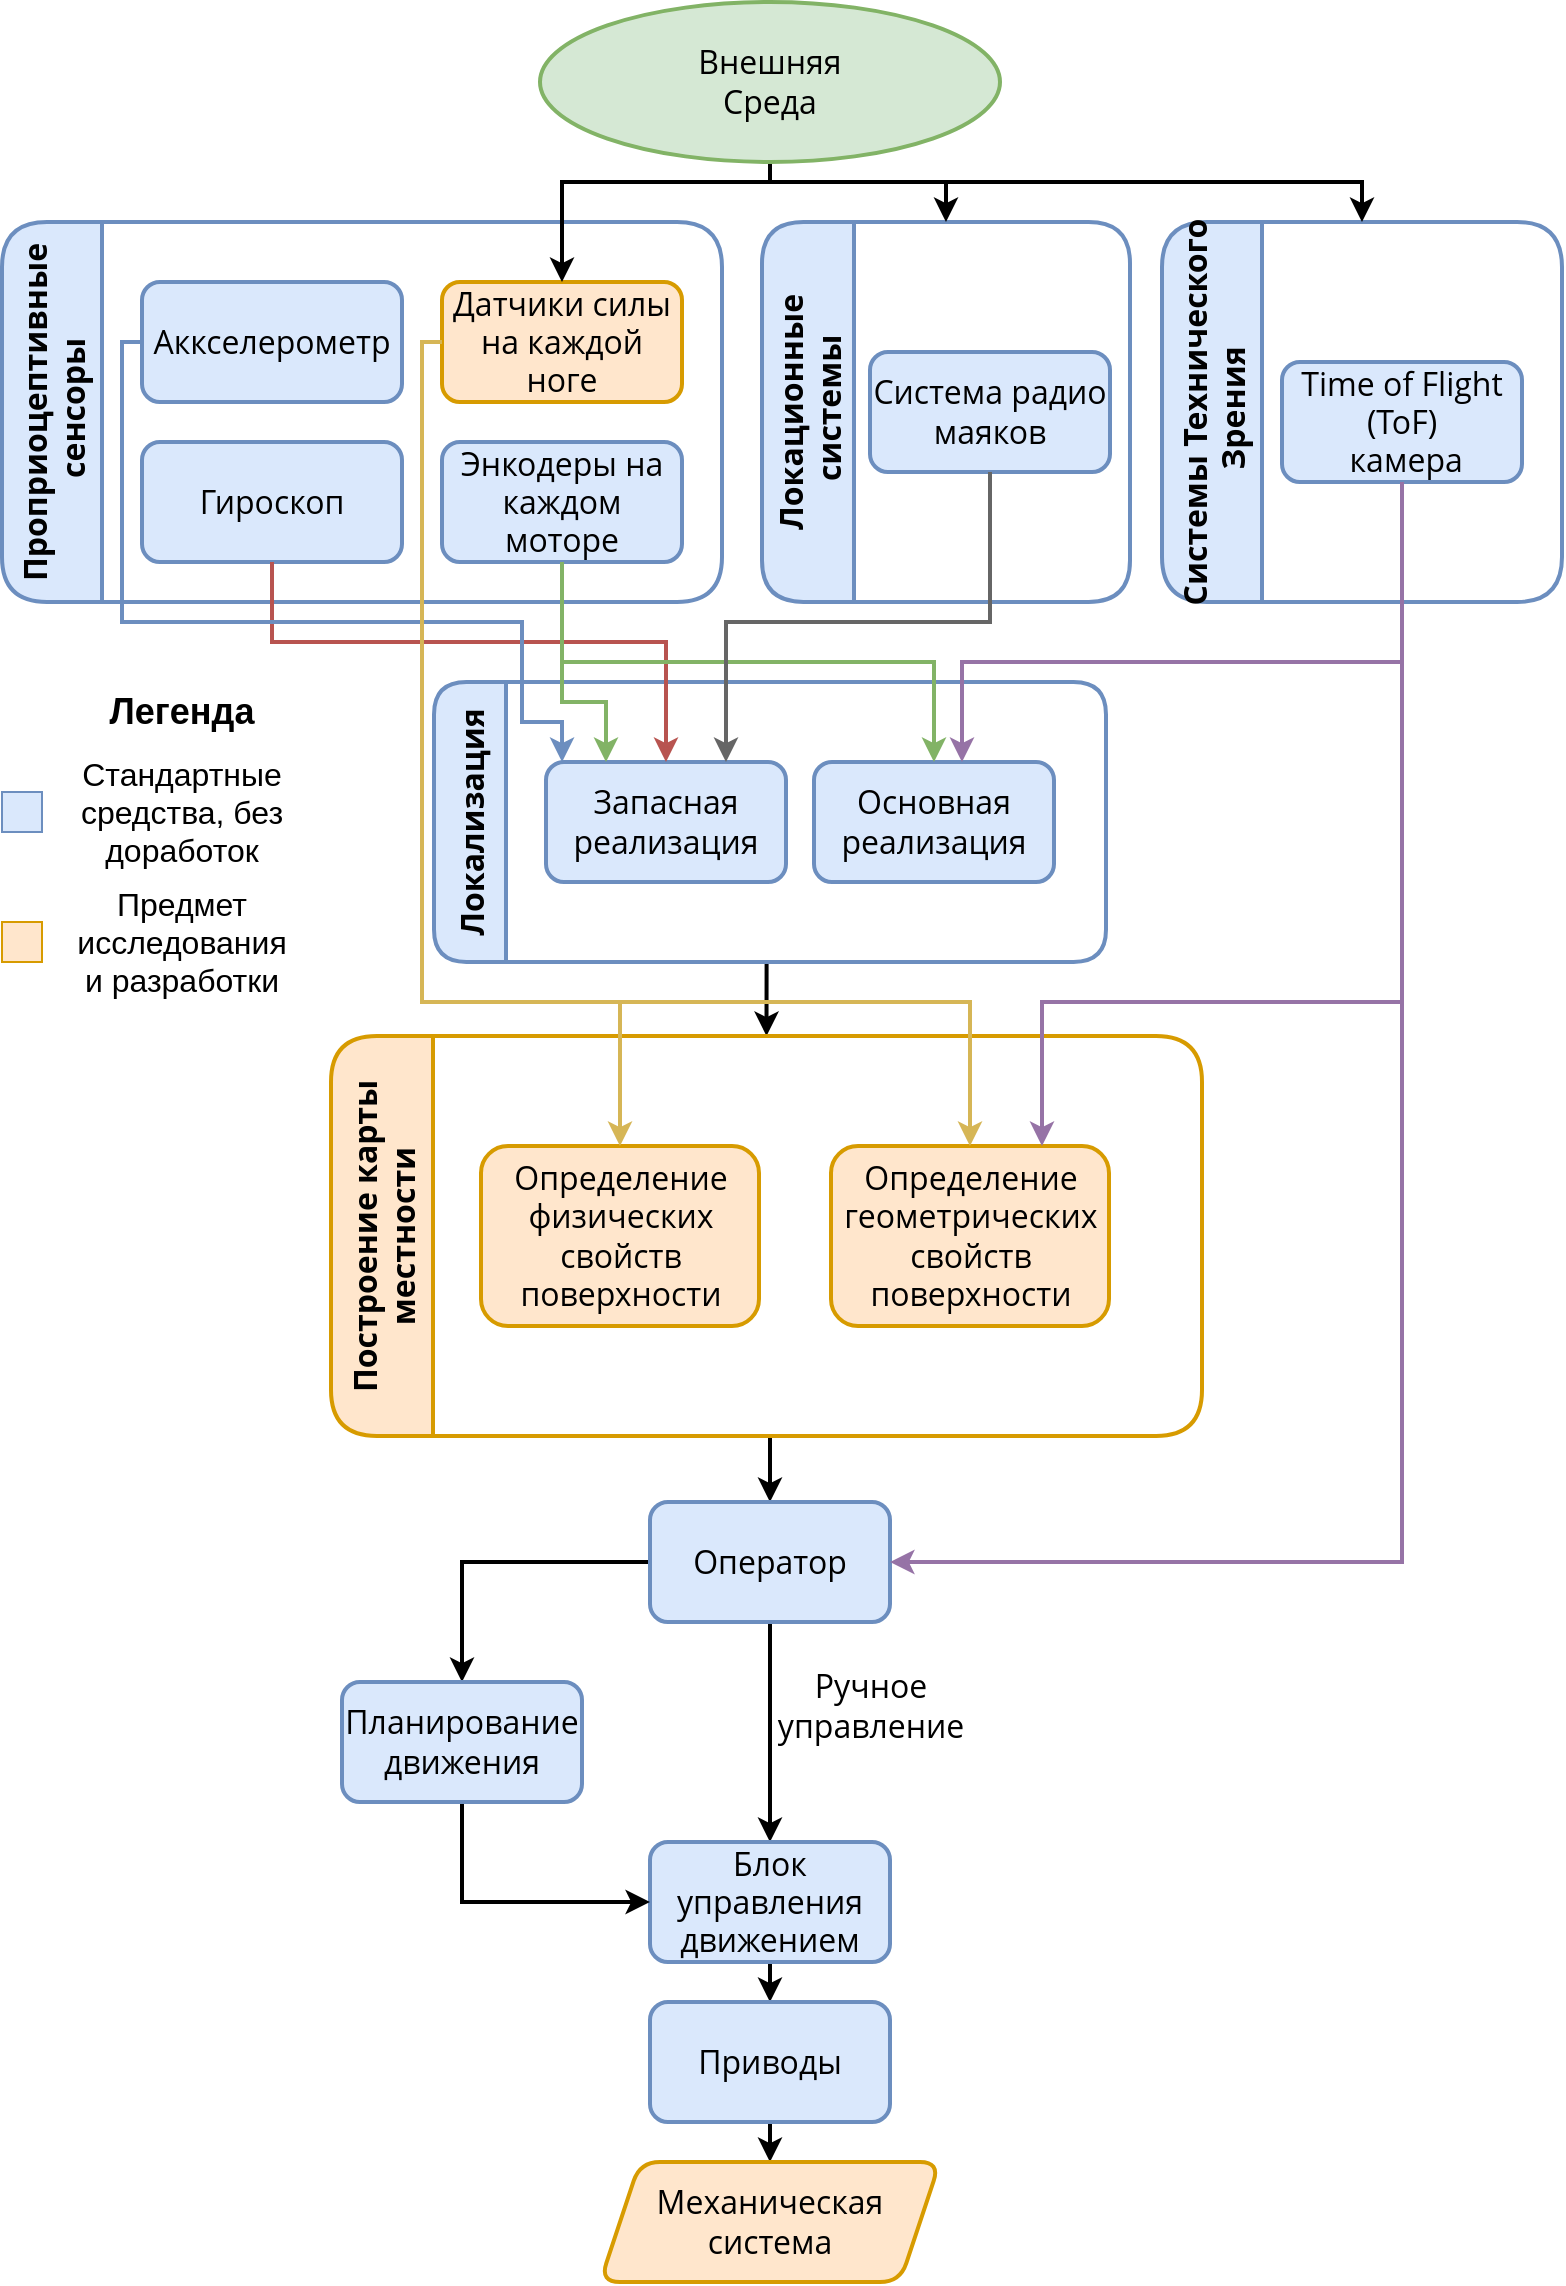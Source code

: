 <mxfile version="20.4.0" type="google"><diagram id="prtHgNgQTEPvFCAcTncT" name="Page-1"><mxGraphModel dx="1580" dy="783" grid="1" gridSize="10" guides="1" tooltips="1" connect="1" arrows="1" fold="1" page="1" pageScale="1" pageWidth="827" pageHeight="1169" math="0" shadow="0"><root><mxCell id="0"/><mxCell id="1" parent="0"/><mxCell id="e_G5o_2h8CKd6BOzjFLH-2" value="Проприоцептивные&#10; сенсоры" style="swimlane;horizontal=0;strokeWidth=2;rounded=1;shadow=0;sketch=0;fontFamily=Open Sans;fontSource=https%3A%2F%2Ffonts.googleapis.com%2Fcss%3Ffamily%3DOpen%2BSans;fontSize=16;startSize=50;fillColor=#dae8fc;strokeColor=#6c8ebf;" parent="1" vertex="1"><mxGeometry x="30" y="120" width="360" height="190" as="geometry"/></mxCell><mxCell id="e_G5o_2h8CKd6BOzjFLH-14" value="Датчики силы на каждой ноге" style="rounded=1;whiteSpace=wrap;html=1;strokeWidth=2;shadow=0;sketch=0;fontFamily=Open Sans;fontSource=https%3A%2F%2Ffonts.googleapis.com%2Fcss%3Ffamily%3DOpen%2BSans;fontSize=16;fillColor=#ffe6cc;strokeColor=#d79b00;" parent="e_G5o_2h8CKd6BOzjFLH-2" vertex="1"><mxGeometry x="220" y="30" width="120" height="60" as="geometry"/></mxCell><mxCell id="e_G5o_2h8CKd6BOzjFLH-15" value="Аккселерометр" style="rounded=1;whiteSpace=wrap;html=1;strokeWidth=2;shadow=0;sketch=0;fontFamily=Open Sans;fontSource=https%3A%2F%2Ffonts.googleapis.com%2Fcss%3Ffamily%3DOpen%2BSans;fontSize=16;fillColor=#dae8fc;strokeColor=#6c8ebf;" parent="e_G5o_2h8CKd6BOzjFLH-2" vertex="1"><mxGeometry x="70" y="30" width="130" height="60" as="geometry"/></mxCell><mxCell id="e_G5o_2h8CKd6BOzjFLH-16" value="Гироскоп" style="rounded=1;whiteSpace=wrap;html=1;strokeWidth=2;shadow=0;sketch=0;fontFamily=Open Sans;fontSource=https%3A%2F%2Ffonts.googleapis.com%2Fcss%3Ffamily%3DOpen%2BSans;fontSize=16;fillColor=#DAE8FC;strokeColor=#6C8EBF;" parent="e_G5o_2h8CKd6BOzjFLH-2" vertex="1"><mxGeometry x="70" y="110" width="130" height="60" as="geometry"/></mxCell><mxCell id="e_G5o_2h8CKd6BOzjFLH-17" value="Энкодеры на каждом моторе" style="rounded=1;whiteSpace=wrap;html=1;strokeWidth=2;shadow=0;sketch=0;fontFamily=Open Sans;fontSource=https%3A%2F%2Ffonts.googleapis.com%2Fcss%3Ffamily%3DOpen%2BSans;fontSize=16;fillColor=#dae8fc;strokeColor=#6c8ebf;" parent="e_G5o_2h8CKd6BOzjFLH-2" vertex="1"><mxGeometry x="220" y="110" width="120" height="60" as="geometry"/></mxCell><mxCell id="e_G5o_2h8CKd6BOzjFLH-3" value="Локационные&#10; системы" style="swimlane;horizontal=0;strokeWidth=2;rounded=1;shadow=0;sketch=0;fontFamily=Open Sans;fontSource=https%3A%2F%2Ffonts.googleapis.com%2Fcss%3Ffamily%3DOpen%2BSans;fontSize=16;startSize=46;labelBackgroundColor=none;swimlaneFillColor=none;fillColor=#dae8fc;strokeColor=#6c8ebf;" parent="1" vertex="1"><mxGeometry x="410" y="120" width="184" height="190" as="geometry"/></mxCell><mxCell id="e_G5o_2h8CKd6BOzjFLH-13" value="Система радио маяков" style="rounded=1;whiteSpace=wrap;html=1;strokeWidth=2;shadow=0;sketch=0;fontFamily=Open Sans;fontSource=https%3A%2F%2Ffonts.googleapis.com%2Fcss%3Ffamily%3DOpen%2BSans;fontSize=16;fillColor=#dae8fc;strokeColor=#6c8ebf;" parent="e_G5o_2h8CKd6BOzjFLH-3" vertex="1"><mxGeometry x="54" y="65" width="120" height="60" as="geometry"/></mxCell><mxCell id="e_G5o_2h8CKd6BOzjFLH-4" value="Системы Технического&#10; Зрения" style="swimlane;horizontal=0;strokeWidth=2;rounded=1;shadow=0;sketch=0;fontFamily=Open Sans;fontSource=https%3A%2F%2Ffonts.googleapis.com%2Fcss%3Ffamily%3DOpen%2BSans;fontSize=16;startSize=50;fillColor=#dae8fc;strokeColor=#6c8ebf;" parent="1" vertex="1"><mxGeometry x="610" y="120" width="200" height="190" as="geometry"/></mxCell><mxCell id="e_G5o_2h8CKd6BOzjFLH-12" value="Time of Flight&lt;br style=&quot;font-size: 16px;&quot;&gt;(ToF)&lt;br style=&quot;font-size: 16px;&quot;&gt;&amp;nbsp;камера" style="rounded=1;whiteSpace=wrap;html=1;strokeWidth=2;shadow=0;sketch=0;fontFamily=Open Sans;fontSource=https%3A%2F%2Ffonts.googleapis.com%2Fcss%3Ffamily%3DOpen%2BSans;fontSize=16;fillColor=#dae8fc;strokeColor=#6c8ebf;" parent="e_G5o_2h8CKd6BOzjFLH-4" vertex="1"><mxGeometry x="60" y="70" width="120" height="60" as="geometry"/></mxCell><mxCell id="e_G5o_2h8CKd6BOzjFLH-38" style="edgeStyle=orthogonalEdgeStyle;rounded=0;orthogonalLoop=1;jettySize=auto;html=1;exitX=0.5;exitY=1;exitDx=0;exitDy=0;entryX=0.5;entryY=0;entryDx=0;entryDy=0;fontFamily=Garamond;fontSize=16;strokeWidth=2;" parent="1" source="e_G5o_2h8CKd6BOzjFLH-5" target="e_G5o_2h8CKd6BOzjFLH-6" edge="1"><mxGeometry relative="1" as="geometry"/></mxCell><mxCell id="e_G5o_2h8CKd6BOzjFLH-5" value="Локализация" style="swimlane;horizontal=0;strokeWidth=2;rounded=1;shadow=0;sketch=0;fontFamily=Open Sans;fontSource=https%3A%2F%2Ffonts.googleapis.com%2Fcss%3Ffamily%3DOpen%2BSans;fontSize=16;startSize=36;fillColor=#dae8fc;strokeColor=#6c8ebf;" parent="1" vertex="1"><mxGeometry x="246" y="350" width="336" height="140" as="geometry"/></mxCell><mxCell id="e_G5o_2h8CKd6BOzjFLH-7" value="Запасная реализация" style="rounded=1;whiteSpace=wrap;html=1;strokeWidth=2;shadow=0;sketch=0;fontFamily=Open Sans;fontSource=https%3A%2F%2Ffonts.googleapis.com%2Fcss%3Ffamily%3DOpen%2BSans;fontSize=16;fillColor=#dae8fc;strokeColor=#6c8ebf;" parent="e_G5o_2h8CKd6BOzjFLH-5" vertex="1"><mxGeometry x="56" y="40" width="120" height="60" as="geometry"/></mxCell><mxCell id="e_G5o_2h8CKd6BOzjFLH-8" value="Основная реализация" style="rounded=1;whiteSpace=wrap;html=1;strokeWidth=2;shadow=0;sketch=0;fontFamily=Open Sans;fontSource=https%3A%2F%2Ffonts.googleapis.com%2Fcss%3Ffamily%3DOpen%2BSans;fontSize=16;fillColor=#dae8fc;strokeColor=#6c8ebf;" parent="e_G5o_2h8CKd6BOzjFLH-5" vertex="1"><mxGeometry x="190" y="40" width="120" height="60" as="geometry"/></mxCell><mxCell id="e_G5o_2h8CKd6BOzjFLH-40" style="edgeStyle=orthogonalEdgeStyle;rounded=0;orthogonalLoop=1;jettySize=auto;html=1;exitX=0.5;exitY=1;exitDx=0;exitDy=0;entryX=0.5;entryY=0;entryDx=0;entryDy=0;fontFamily=Garamond;fontSize=16;strokeWidth=2;" parent="1" source="e_G5o_2h8CKd6BOzjFLH-6" target="e_G5o_2h8CKd6BOzjFLH-18" edge="1"><mxGeometry relative="1" as="geometry"/></mxCell><mxCell id="e_G5o_2h8CKd6BOzjFLH-6" value="Построение карты&#10;местности" style="swimlane;horizontal=0;strokeWidth=2;rounded=1;shadow=0;sketch=0;fontFamily=Open Sans;fontSource=https%3A%2F%2Ffonts.googleapis.com%2Fcss%3Ffamily%3DOpen%2BSans;fontSize=16;startSize=51;fillColor=#ffe6cc;strokeColor=#d79b00;" parent="1" vertex="1"><mxGeometry x="194.5" y="527" width="435.5" height="200" as="geometry"/></mxCell><mxCell id="e_G5o_2h8CKd6BOzjFLH-11" value="Определение геометрических свойств поверхности" style="rounded=1;whiteSpace=wrap;html=1;strokeWidth=2;shadow=0;sketch=0;fontFamily=Open Sans;fontSource=https%3A%2F%2Ffonts.googleapis.com%2Fcss%3Ffamily%3DOpen%2BSans;fontSize=16;fillColor=#ffe6cc;strokeColor=#d79b00;" parent="e_G5o_2h8CKd6BOzjFLH-6" vertex="1"><mxGeometry x="250" y="55" width="139" height="90" as="geometry"/></mxCell><mxCell id="e_G5o_2h8CKd6BOzjFLH-9" value="Определение физических свойств поверхности" style="rounded=1;whiteSpace=wrap;html=1;strokeWidth=2;shadow=0;sketch=0;fontFamily=Open Sans;fontSource=https%3A%2F%2Ffonts.googleapis.com%2Fcss%3Ffamily%3DOpen%2BSans;fontSize=16;fillColor=#FFE6CC;strokeColor=#D79B00;" parent="e_G5o_2h8CKd6BOzjFLH-6" vertex="1"><mxGeometry x="75" y="55" width="139" height="90" as="geometry"/></mxCell><mxCell id="e_G5o_2h8CKd6BOzjFLH-42" style="edgeStyle=orthogonalEdgeStyle;rounded=0;orthogonalLoop=1;jettySize=auto;html=1;exitX=0.5;exitY=1;exitDx=0;exitDy=0;fontFamily=Garamond;fontSize=16;strokeWidth=2;" parent="1" source="e_G5o_2h8CKd6BOzjFLH-18" target="e_G5o_2h8CKd6BOzjFLH-19" edge="1"><mxGeometry relative="1" as="geometry"/></mxCell><mxCell id="e_G5o_2h8CKd6BOzjFLH-47" value="Ручное &lt;br&gt;управление" style="edgeLabel;html=1;align=center;verticalAlign=middle;resizable=0;points=[];fontSize=16;fontFamily=Open Sans;fontSource=https%3A%2F%2Ffonts.googleapis.com%2Fcss%3Ffamily%3DOpen%2BSans;" parent="e_G5o_2h8CKd6BOzjFLH-42" vertex="1" connectable="0"><mxGeometry x="-0.242" y="2" relative="1" as="geometry"><mxPoint x="48" as="offset"/></mxGeometry></mxCell><mxCell id="e_G5o_2h8CKd6BOzjFLH-43" style="edgeStyle=orthogonalEdgeStyle;rounded=0;orthogonalLoop=1;jettySize=auto;html=1;exitX=0;exitY=0.5;exitDx=0;exitDy=0;entryX=0.5;entryY=0;entryDx=0;entryDy=0;fontFamily=Garamond;fontSize=16;strokeWidth=2;" parent="1" source="e_G5o_2h8CKd6BOzjFLH-18" target="e_G5o_2h8CKd6BOzjFLH-23" edge="1"><mxGeometry relative="1" as="geometry"/></mxCell><mxCell id="e_G5o_2h8CKd6BOzjFLH-18" value="Оператор" style="rounded=1;whiteSpace=wrap;html=1;strokeWidth=2;shadow=0;sketch=0;fontFamily=Open Sans;fontSource=https%3A%2F%2Ffonts.googleapis.com%2Fcss%3Ffamily%3DOpen%2BSans;fontSize=16;fillColor=#dae8fc;strokeColor=#6c8ebf;" parent="1" vertex="1"><mxGeometry x="354" y="760" width="120" height="60" as="geometry"/></mxCell><mxCell id="e_G5o_2h8CKd6BOzjFLH-45" style="edgeStyle=orthogonalEdgeStyle;rounded=0;orthogonalLoop=1;jettySize=auto;html=1;exitX=0.5;exitY=1;exitDx=0;exitDy=0;entryX=0.5;entryY=0;entryDx=0;entryDy=0;fontFamily=Garamond;fontSize=16;strokeWidth=2;" parent="1" source="e_G5o_2h8CKd6BOzjFLH-19" target="e_G5o_2h8CKd6BOzjFLH-21" edge="1"><mxGeometry relative="1" as="geometry"/></mxCell><mxCell id="e_G5o_2h8CKd6BOzjFLH-19" value="Блок управления движением" style="rounded=1;whiteSpace=wrap;html=1;strokeWidth=2;shadow=0;sketch=0;fontFamily=Open Sans;fontSource=https%3A%2F%2Ffonts.googleapis.com%2Fcss%3Ffamily%3DOpen%2BSans;fontSize=16;fillColor=#dae8fc;strokeColor=#6c8ebf;" parent="1" vertex="1"><mxGeometry x="354" y="930" width="120" height="60" as="geometry"/></mxCell><mxCell id="e_G5o_2h8CKd6BOzjFLH-46" style="edgeStyle=orthogonalEdgeStyle;rounded=0;orthogonalLoop=1;jettySize=auto;html=1;exitX=0.5;exitY=1;exitDx=0;exitDy=0;entryX=0.5;entryY=0;entryDx=0;entryDy=0;fontFamily=Garamond;fontSize=16;strokeWidth=2;" parent="1" source="e_G5o_2h8CKd6BOzjFLH-21" target="e_G5o_2h8CKd6BOzjFLH-25" edge="1"><mxGeometry relative="1" as="geometry"/></mxCell><mxCell id="e_G5o_2h8CKd6BOzjFLH-21" value="Приводы" style="rounded=1;whiteSpace=wrap;html=1;strokeWidth=2;shadow=0;sketch=0;fontFamily=Open Sans;fontSource=https%3A%2F%2Ffonts.googleapis.com%2Fcss%3Ffamily%3DOpen%2BSans;fontSize=16;fillColor=#dae8fc;strokeColor=#6c8ebf;" parent="1" vertex="1"><mxGeometry x="354" y="1010" width="120" height="60" as="geometry"/></mxCell><mxCell id="e_G5o_2h8CKd6BOzjFLH-44" style="edgeStyle=orthogonalEdgeStyle;rounded=0;orthogonalLoop=1;jettySize=auto;html=1;exitX=0.5;exitY=1;exitDx=0;exitDy=0;entryX=0;entryY=0.5;entryDx=0;entryDy=0;fontFamily=Garamond;fontSize=16;strokeWidth=2;" parent="1" source="e_G5o_2h8CKd6BOzjFLH-23" target="e_G5o_2h8CKd6BOzjFLH-19" edge="1"><mxGeometry relative="1" as="geometry"/></mxCell><mxCell id="e_G5o_2h8CKd6BOzjFLH-23" value="Планирование движения" style="rounded=1;whiteSpace=wrap;html=1;strokeWidth=2;shadow=0;sketch=0;fontFamily=Open Sans;fontSource=https%3A%2F%2Ffonts.googleapis.com%2Fcss%3Ffamily%3DOpen%2BSans;fontSize=16;fillColor=#dae8fc;strokeColor=#6c8ebf;" parent="1" vertex="1"><mxGeometry x="200" y="850" width="120" height="60" as="geometry"/></mxCell><mxCell id="e_G5o_2h8CKd6BOzjFLH-26" style="edgeStyle=orthogonalEdgeStyle;rounded=0;orthogonalLoop=1;jettySize=auto;html=1;exitX=0.5;exitY=1;exitDx=0;exitDy=0;entryX=0.5;entryY=0;entryDx=0;entryDy=0;fontFamily=Garamond;fontSize=16;strokeWidth=2;" parent="1" source="e_G5o_2h8CKd6BOzjFLH-24" target="e_G5o_2h8CKd6BOzjFLH-4" edge="1"><mxGeometry relative="1" as="geometry"><Array as="points"><mxPoint x="414" y="100"/><mxPoint x="710" y="100"/></Array></mxGeometry></mxCell><mxCell id="e_G5o_2h8CKd6BOzjFLH-27" style="edgeStyle=orthogonalEdgeStyle;rounded=0;orthogonalLoop=1;jettySize=auto;html=1;exitX=0.5;exitY=1;exitDx=0;exitDy=0;entryX=0.5;entryY=0;entryDx=0;entryDy=0;fontFamily=Garamond;fontSize=16;strokeWidth=2;" parent="1" source="e_G5o_2h8CKd6BOzjFLH-24" target="e_G5o_2h8CKd6BOzjFLH-14" edge="1"><mxGeometry relative="1" as="geometry"><Array as="points"><mxPoint x="414" y="100"/><mxPoint x="310" y="100"/></Array></mxGeometry></mxCell><mxCell id="e_G5o_2h8CKd6BOzjFLH-24" value="&lt;span style=&quot;font-family: &amp;quot;Open Sans&amp;quot;;&quot;&gt;Внешняя&lt;/span&gt;&lt;br style=&quot;font-family: &amp;quot;Open Sans&amp;quot;;&quot;&gt;&lt;span style=&quot;font-family: &amp;quot;Open Sans&amp;quot;;&quot;&gt;Среда&lt;/span&gt;" style="ellipse;whiteSpace=wrap;html=1;rounded=1;shadow=0;sketch=0;fontFamily=Garamond;fontSize=16;strokeWidth=2;fillColor=#d5e8d4;strokeColor=#82b366;" parent="1" vertex="1"><mxGeometry x="299" y="10" width="230" height="80" as="geometry"/></mxCell><mxCell id="e_G5o_2h8CKd6BOzjFLH-25" value="&lt;span style=&quot;font-family: &amp;quot;Open Sans&amp;quot;;&quot;&gt;Механическая система&lt;/span&gt;" style="shape=parallelogram;perimeter=parallelogramPerimeter;whiteSpace=wrap;html=1;fixedSize=1;rounded=1;shadow=0;sketch=0;fontFamily=Garamond;fontSize=16;strokeWidth=2;fillColor=#FFE6CC;strokeColor=#D79B00;" parent="1" vertex="1"><mxGeometry x="329" y="1090" width="170" height="60" as="geometry"/></mxCell><mxCell id="e_G5o_2h8CKd6BOzjFLH-28" style="edgeStyle=orthogonalEdgeStyle;rounded=0;orthogonalLoop=1;jettySize=auto;html=1;exitX=0.5;exitY=1;exitDx=0;exitDy=0;entryX=0.5;entryY=0;entryDx=0;entryDy=0;fontFamily=Garamond;fontSize=16;strokeWidth=2;fillColor=#f8cecc;strokeColor=#b85450;" parent="1" source="e_G5o_2h8CKd6BOzjFLH-16" target="e_G5o_2h8CKd6BOzjFLH-7" edge="1"><mxGeometry relative="1" as="geometry"><Array as="points"><mxPoint x="165" y="330"/><mxPoint x="362" y="330"/></Array></mxGeometry></mxCell><mxCell id="e_G5o_2h8CKd6BOzjFLH-29" style="edgeStyle=orthogonalEdgeStyle;rounded=0;orthogonalLoop=1;jettySize=auto;html=1;exitX=0;exitY=0.5;exitDx=0;exitDy=0;entryX=0.067;entryY=0;entryDx=0;entryDy=0;fontFamily=Garamond;fontSize=16;strokeWidth=2;fillColor=#dae8fc;strokeColor=#6c8ebf;entryPerimeter=0;" parent="1" source="e_G5o_2h8CKd6BOzjFLH-15" target="e_G5o_2h8CKd6BOzjFLH-7" edge="1"><mxGeometry relative="1" as="geometry"><Array as="points"><mxPoint x="90" y="180"/><mxPoint x="90" y="320"/><mxPoint x="290" y="320"/><mxPoint x="290" y="370"/><mxPoint x="310" y="370"/></Array></mxGeometry></mxCell><mxCell id="e_G5o_2h8CKd6BOzjFLH-30" style="edgeStyle=orthogonalEdgeStyle;rounded=0;orthogonalLoop=1;jettySize=auto;html=1;exitX=0.5;exitY=1;exitDx=0;exitDy=0;entryX=0.25;entryY=0;entryDx=0;entryDy=0;fontFamily=Garamond;fontSize=16;strokeWidth=2;fillColor=#d5e8d4;strokeColor=#82b366;" parent="1" source="e_G5o_2h8CKd6BOzjFLH-17" target="e_G5o_2h8CKd6BOzjFLH-7" edge="1"><mxGeometry relative="1" as="geometry"><Array as="points"><mxPoint x="310" y="360"/><mxPoint x="332" y="360"/></Array></mxGeometry></mxCell><mxCell id="e_G5o_2h8CKd6BOzjFLH-31" style="edgeStyle=orthogonalEdgeStyle;rounded=0;orthogonalLoop=1;jettySize=auto;html=1;exitX=0.5;exitY=1;exitDx=0;exitDy=0;fontFamily=Garamond;fontSize=16;strokeWidth=2;fillColor=#d5e8d4;strokeColor=#82b366;" parent="1" source="e_G5o_2h8CKd6BOzjFLH-17" target="e_G5o_2h8CKd6BOzjFLH-8" edge="1"><mxGeometry relative="1" as="geometry"/></mxCell><mxCell id="e_G5o_2h8CKd6BOzjFLH-32" style="edgeStyle=orthogonalEdgeStyle;rounded=0;orthogonalLoop=1;jettySize=auto;html=1;exitX=0.5;exitY=1;exitDx=0;exitDy=0;fontFamily=Garamond;fontSize=16;strokeWidth=2;fillColor=#e1d5e7;strokeColor=#9673a6;" parent="1" source="e_G5o_2h8CKd6BOzjFLH-12" edge="1"><mxGeometry relative="1" as="geometry"><Array as="points"><mxPoint x="730" y="340"/><mxPoint x="510" y="340"/><mxPoint x="510" y="390"/></Array><mxPoint x="510" y="390" as="targetPoint"/></mxGeometry></mxCell><mxCell id="e_G5o_2h8CKd6BOzjFLH-33" style="edgeStyle=orthogonalEdgeStyle;rounded=0;orthogonalLoop=1;jettySize=auto;html=1;exitX=0.5;exitY=1;exitDx=0;exitDy=0;entryX=0.75;entryY=0;entryDx=0;entryDy=0;fontFamily=Garamond;fontSize=16;strokeWidth=2;fillColor=#f5f5f5;strokeColor=#666666;" parent="1" source="e_G5o_2h8CKd6BOzjFLH-13" target="e_G5o_2h8CKd6BOzjFLH-7" edge="1"><mxGeometry relative="1" as="geometry"><Array as="points"><mxPoint x="524" y="320"/><mxPoint x="392" y="320"/></Array></mxGeometry></mxCell><mxCell id="e_G5o_2h8CKd6BOzjFLH-34" style="edgeStyle=orthogonalEdgeStyle;rounded=0;orthogonalLoop=1;jettySize=auto;html=1;exitX=0;exitY=0.5;exitDx=0;exitDy=0;fontFamily=Garamond;fontSize=16;strokeWidth=2;entryX=0.5;entryY=0;entryDx=0;entryDy=0;fillColor=#fff2cc;strokeColor=#d6b656;" parent="1" source="e_G5o_2h8CKd6BOzjFLH-14" target="e_G5o_2h8CKd6BOzjFLH-11" edge="1"><mxGeometry relative="1" as="geometry"><Array as="points"><mxPoint x="240" y="180"/><mxPoint x="240" y="510"/><mxPoint x="514" y="510"/></Array></mxGeometry></mxCell><mxCell id="e_G5o_2h8CKd6BOzjFLH-36" style="edgeStyle=orthogonalEdgeStyle;rounded=0;orthogonalLoop=1;jettySize=auto;html=1;exitX=0;exitY=0.5;exitDx=0;exitDy=0;entryX=0.5;entryY=0;entryDx=0;entryDy=0;fontFamily=Garamond;fontSize=16;strokeWidth=2;fillColor=#fff2cc;strokeColor=#d6b656;" parent="1" source="e_G5o_2h8CKd6BOzjFLH-14" target="e_G5o_2h8CKd6BOzjFLH-9" edge="1"><mxGeometry relative="1" as="geometry"><Array as="points"><mxPoint x="240" y="180"/><mxPoint x="240" y="510"/><mxPoint x="339" y="510"/></Array></mxGeometry></mxCell><mxCell id="e_G5o_2h8CKd6BOzjFLH-37" style="edgeStyle=orthogonalEdgeStyle;rounded=0;orthogonalLoop=1;jettySize=auto;html=1;exitX=0.5;exitY=1;exitDx=0;exitDy=0;fontFamily=Garamond;fontSize=16;strokeWidth=2;fillColor=#e1d5e7;strokeColor=#9673a6;" parent="1" source="e_G5o_2h8CKd6BOzjFLH-12" edge="1"><mxGeometry relative="1" as="geometry"><Array as="points"><mxPoint x="730" y="510"/><mxPoint x="550" y="510"/><mxPoint x="550" y="582"/></Array><mxPoint x="550" y="582" as="targetPoint"/></mxGeometry></mxCell><mxCell id="e_G5o_2h8CKd6BOzjFLH-41" style="edgeStyle=orthogonalEdgeStyle;rounded=0;orthogonalLoop=1;jettySize=auto;html=1;exitX=0.5;exitY=1;exitDx=0;exitDy=0;entryX=1;entryY=0.5;entryDx=0;entryDy=0;fontFamily=Garamond;fontSize=16;strokeWidth=2;fillColor=#e1d5e7;strokeColor=#9673a6;" parent="1" source="e_G5o_2h8CKd6BOzjFLH-12" target="e_G5o_2h8CKd6BOzjFLH-18" edge="1"><mxGeometry relative="1" as="geometry"/></mxCell><mxCell id="TA6DIvAowQBmhuC4XL2v-1" style="edgeStyle=orthogonalEdgeStyle;rounded=0;orthogonalLoop=1;jettySize=auto;html=1;exitX=0.5;exitY=1;exitDx=0;exitDy=0;entryX=0.5;entryY=0;entryDx=0;entryDy=0;fontFamily=Garamond;fontSize=16;strokeWidth=2;" edge="1" parent="1" target="e_G5o_2h8CKd6BOzjFLH-3"><mxGeometry relative="1" as="geometry"><Array as="points"><mxPoint x="502" y="100"/></Array><mxPoint x="424" y="100" as="sourcePoint"/><mxPoint x="720" y="130" as="targetPoint"/></mxGeometry></mxCell><mxCell id="TA6DIvAowQBmhuC4XL2v-2" value="&lt;b style=&quot;&quot;&gt;&lt;font style=&quot;font-size: 18px;&quot;&gt;Легенда&lt;/font&gt;&lt;/b&gt;" style="text;html=1;strokeColor=none;fillColor=none;align=center;verticalAlign=middle;whiteSpace=wrap;rounded=0;" vertex="1" parent="1"><mxGeometry x="75" y="350" width="90" height="30" as="geometry"/></mxCell><mxCell id="TA6DIvAowQBmhuC4XL2v-3" value="" style="rounded=0;whiteSpace=wrap;html=1;strokeColor=#6C8EBF;fontSize=16;fillColor=#DAE8FC;" vertex="1" parent="1"><mxGeometry x="30" y="405" width="20" height="20" as="geometry"/></mxCell><mxCell id="TA6DIvAowQBmhuC4XL2v-4" value="" style="rounded=0;whiteSpace=wrap;html=1;strokeColor=#D79B00;fontSize=16;fillColor=#FFE6CC;" vertex="1" parent="1"><mxGeometry x="30" y="470" width="20" height="20" as="geometry"/></mxCell><mxCell id="TA6DIvAowQBmhuC4XL2v-5" value="Стандартные средства, без доработок" style="text;html=1;strokeColor=none;fillColor=none;align=center;verticalAlign=middle;whiteSpace=wrap;rounded=0;fontSize=16;" vertex="1" parent="1"><mxGeometry x="60" y="400" width="120" height="30" as="geometry"/></mxCell><mxCell id="TA6DIvAowQBmhuC4XL2v-6" value="Предмет исследования и разработки" style="text;html=1;strokeColor=none;fillColor=none;align=center;verticalAlign=middle;whiteSpace=wrap;rounded=0;fontSize=16;" vertex="1" parent="1"><mxGeometry x="60" y="465" width="120" height="30" as="geometry"/></mxCell></root></mxGraphModel></diagram></mxfile>